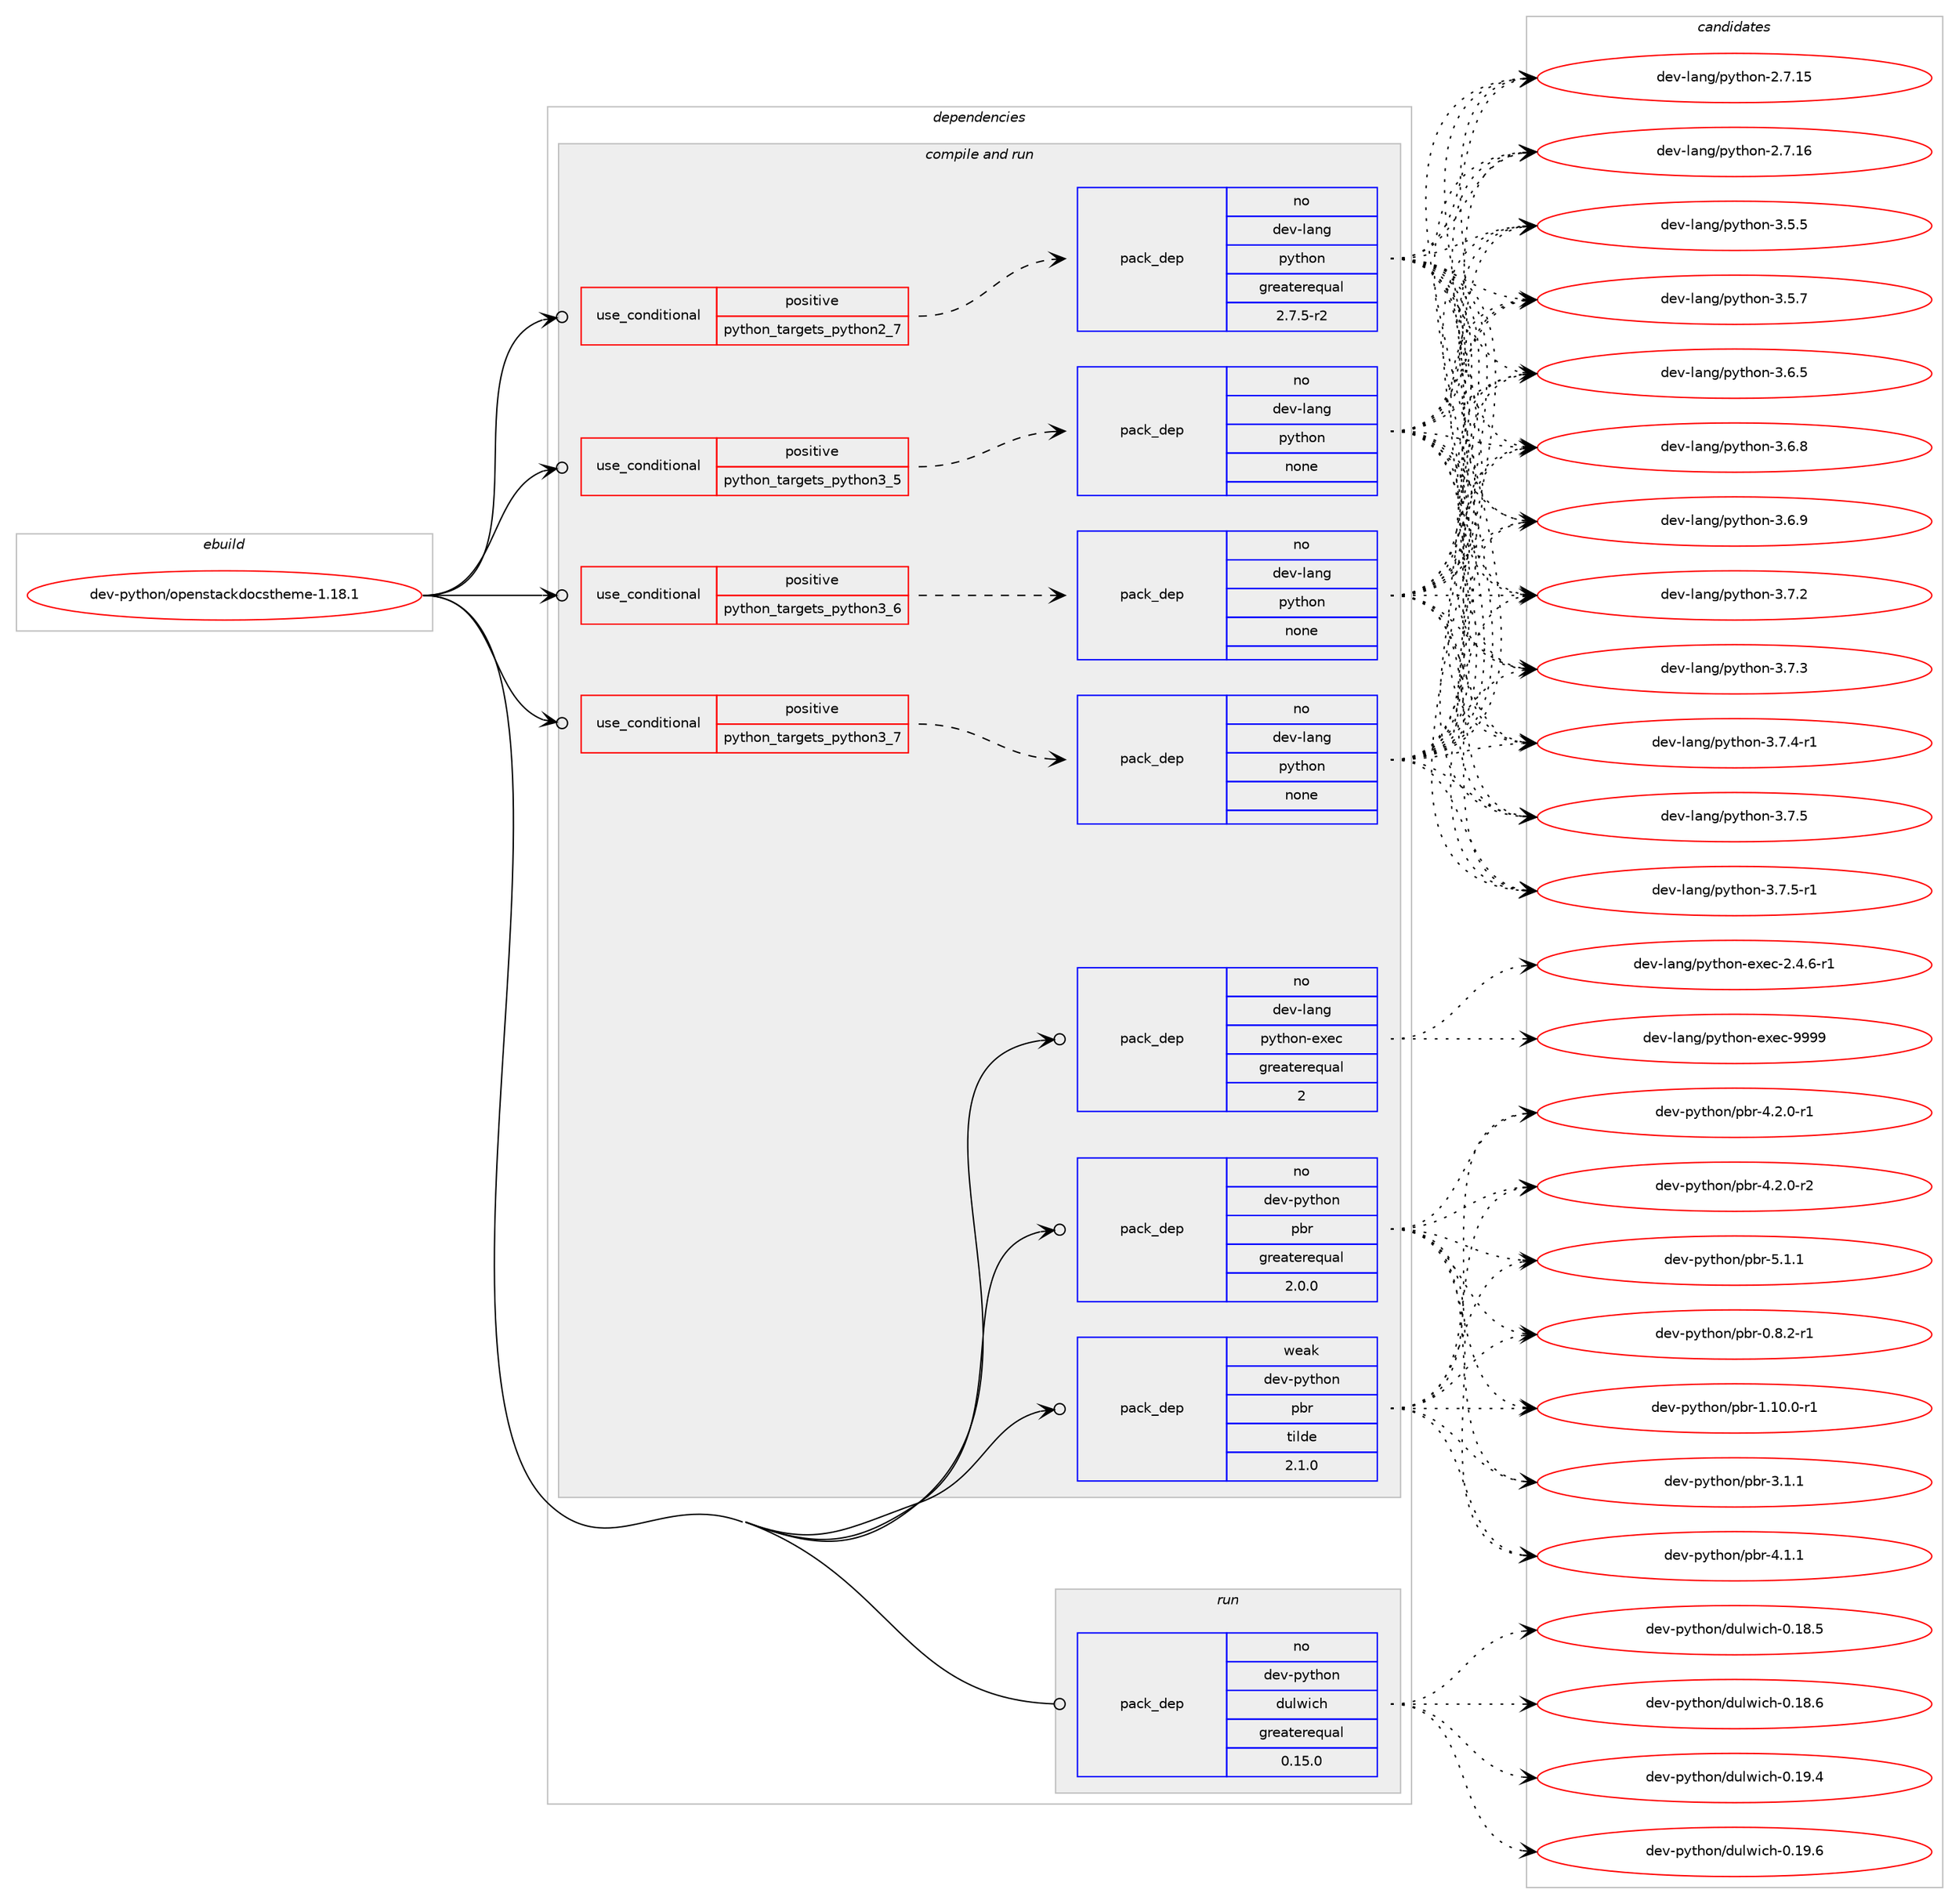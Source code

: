 digraph prolog {

# *************
# Graph options
# *************

newrank=true;
concentrate=true;
compound=true;
graph [rankdir=LR,fontname=Helvetica,fontsize=10,ranksep=1.5];#, ranksep=2.5, nodesep=0.2];
edge  [arrowhead=vee];
node  [fontname=Helvetica,fontsize=10];

# **********
# The ebuild
# **********

subgraph cluster_leftcol {
color=gray;
rank=same;
label=<<i>ebuild</i>>;
id [label="dev-python/openstackdocstheme-1.18.1", color=red, width=4, href="../dev-python/openstackdocstheme-1.18.1.svg"];
}

# ****************
# The dependencies
# ****************

subgraph cluster_midcol {
color=gray;
label=<<i>dependencies</i>>;
subgraph cluster_compile {
fillcolor="#eeeeee";
style=filled;
label=<<i>compile</i>>;
}
subgraph cluster_compileandrun {
fillcolor="#eeeeee";
style=filled;
label=<<i>compile and run</i>>;
subgraph cond143594 {
dependency618027 [label=<<TABLE BORDER="0" CELLBORDER="1" CELLSPACING="0" CELLPADDING="4"><TR><TD ROWSPAN="3" CELLPADDING="10">use_conditional</TD></TR><TR><TD>positive</TD></TR><TR><TD>python_targets_python2_7</TD></TR></TABLE>>, shape=none, color=red];
subgraph pack462625 {
dependency618028 [label=<<TABLE BORDER="0" CELLBORDER="1" CELLSPACING="0" CELLPADDING="4" WIDTH="220"><TR><TD ROWSPAN="6" CELLPADDING="30">pack_dep</TD></TR><TR><TD WIDTH="110">no</TD></TR><TR><TD>dev-lang</TD></TR><TR><TD>python</TD></TR><TR><TD>greaterequal</TD></TR><TR><TD>2.7.5-r2</TD></TR></TABLE>>, shape=none, color=blue];
}
dependency618027:e -> dependency618028:w [weight=20,style="dashed",arrowhead="vee"];
}
id:e -> dependency618027:w [weight=20,style="solid",arrowhead="odotvee"];
subgraph cond143595 {
dependency618029 [label=<<TABLE BORDER="0" CELLBORDER="1" CELLSPACING="0" CELLPADDING="4"><TR><TD ROWSPAN="3" CELLPADDING="10">use_conditional</TD></TR><TR><TD>positive</TD></TR><TR><TD>python_targets_python3_5</TD></TR></TABLE>>, shape=none, color=red];
subgraph pack462626 {
dependency618030 [label=<<TABLE BORDER="0" CELLBORDER="1" CELLSPACING="0" CELLPADDING="4" WIDTH="220"><TR><TD ROWSPAN="6" CELLPADDING="30">pack_dep</TD></TR><TR><TD WIDTH="110">no</TD></TR><TR><TD>dev-lang</TD></TR><TR><TD>python</TD></TR><TR><TD>none</TD></TR><TR><TD></TD></TR></TABLE>>, shape=none, color=blue];
}
dependency618029:e -> dependency618030:w [weight=20,style="dashed",arrowhead="vee"];
}
id:e -> dependency618029:w [weight=20,style="solid",arrowhead="odotvee"];
subgraph cond143596 {
dependency618031 [label=<<TABLE BORDER="0" CELLBORDER="1" CELLSPACING="0" CELLPADDING="4"><TR><TD ROWSPAN="3" CELLPADDING="10">use_conditional</TD></TR><TR><TD>positive</TD></TR><TR><TD>python_targets_python3_6</TD></TR></TABLE>>, shape=none, color=red];
subgraph pack462627 {
dependency618032 [label=<<TABLE BORDER="0" CELLBORDER="1" CELLSPACING="0" CELLPADDING="4" WIDTH="220"><TR><TD ROWSPAN="6" CELLPADDING="30">pack_dep</TD></TR><TR><TD WIDTH="110">no</TD></TR><TR><TD>dev-lang</TD></TR><TR><TD>python</TD></TR><TR><TD>none</TD></TR><TR><TD></TD></TR></TABLE>>, shape=none, color=blue];
}
dependency618031:e -> dependency618032:w [weight=20,style="dashed",arrowhead="vee"];
}
id:e -> dependency618031:w [weight=20,style="solid",arrowhead="odotvee"];
subgraph cond143597 {
dependency618033 [label=<<TABLE BORDER="0" CELLBORDER="1" CELLSPACING="0" CELLPADDING="4"><TR><TD ROWSPAN="3" CELLPADDING="10">use_conditional</TD></TR><TR><TD>positive</TD></TR><TR><TD>python_targets_python3_7</TD></TR></TABLE>>, shape=none, color=red];
subgraph pack462628 {
dependency618034 [label=<<TABLE BORDER="0" CELLBORDER="1" CELLSPACING="0" CELLPADDING="4" WIDTH="220"><TR><TD ROWSPAN="6" CELLPADDING="30">pack_dep</TD></TR><TR><TD WIDTH="110">no</TD></TR><TR><TD>dev-lang</TD></TR><TR><TD>python</TD></TR><TR><TD>none</TD></TR><TR><TD></TD></TR></TABLE>>, shape=none, color=blue];
}
dependency618033:e -> dependency618034:w [weight=20,style="dashed",arrowhead="vee"];
}
id:e -> dependency618033:w [weight=20,style="solid",arrowhead="odotvee"];
subgraph pack462629 {
dependency618035 [label=<<TABLE BORDER="0" CELLBORDER="1" CELLSPACING="0" CELLPADDING="4" WIDTH="220"><TR><TD ROWSPAN="6" CELLPADDING="30">pack_dep</TD></TR><TR><TD WIDTH="110">no</TD></TR><TR><TD>dev-lang</TD></TR><TR><TD>python-exec</TD></TR><TR><TD>greaterequal</TD></TR><TR><TD>2</TD></TR></TABLE>>, shape=none, color=blue];
}
id:e -> dependency618035:w [weight=20,style="solid",arrowhead="odotvee"];
subgraph pack462630 {
dependency618036 [label=<<TABLE BORDER="0" CELLBORDER="1" CELLSPACING="0" CELLPADDING="4" WIDTH="220"><TR><TD ROWSPAN="6" CELLPADDING="30">pack_dep</TD></TR><TR><TD WIDTH="110">no</TD></TR><TR><TD>dev-python</TD></TR><TR><TD>pbr</TD></TR><TR><TD>greaterequal</TD></TR><TR><TD>2.0.0</TD></TR></TABLE>>, shape=none, color=blue];
}
id:e -> dependency618036:w [weight=20,style="solid",arrowhead="odotvee"];
subgraph pack462631 {
dependency618037 [label=<<TABLE BORDER="0" CELLBORDER="1" CELLSPACING="0" CELLPADDING="4" WIDTH="220"><TR><TD ROWSPAN="6" CELLPADDING="30">pack_dep</TD></TR><TR><TD WIDTH="110">weak</TD></TR><TR><TD>dev-python</TD></TR><TR><TD>pbr</TD></TR><TR><TD>tilde</TD></TR><TR><TD>2.1.0</TD></TR></TABLE>>, shape=none, color=blue];
}
id:e -> dependency618037:w [weight=20,style="solid",arrowhead="odotvee"];
}
subgraph cluster_run {
fillcolor="#eeeeee";
style=filled;
label=<<i>run</i>>;
subgraph pack462632 {
dependency618038 [label=<<TABLE BORDER="0" CELLBORDER="1" CELLSPACING="0" CELLPADDING="4" WIDTH="220"><TR><TD ROWSPAN="6" CELLPADDING="30">pack_dep</TD></TR><TR><TD WIDTH="110">no</TD></TR><TR><TD>dev-python</TD></TR><TR><TD>dulwich</TD></TR><TR><TD>greaterequal</TD></TR><TR><TD>0.15.0</TD></TR></TABLE>>, shape=none, color=blue];
}
id:e -> dependency618038:w [weight=20,style="solid",arrowhead="odot"];
}
}

# **************
# The candidates
# **************

subgraph cluster_choices {
rank=same;
color=gray;
label=<<i>candidates</i>>;

subgraph choice462625 {
color=black;
nodesep=1;
choice10010111845108971101034711212111610411111045504655464953 [label="dev-lang/python-2.7.15", color=red, width=4,href="../dev-lang/python-2.7.15.svg"];
choice10010111845108971101034711212111610411111045504655464954 [label="dev-lang/python-2.7.16", color=red, width=4,href="../dev-lang/python-2.7.16.svg"];
choice100101118451089711010347112121116104111110455146534653 [label="dev-lang/python-3.5.5", color=red, width=4,href="../dev-lang/python-3.5.5.svg"];
choice100101118451089711010347112121116104111110455146534655 [label="dev-lang/python-3.5.7", color=red, width=4,href="../dev-lang/python-3.5.7.svg"];
choice100101118451089711010347112121116104111110455146544653 [label="dev-lang/python-3.6.5", color=red, width=4,href="../dev-lang/python-3.6.5.svg"];
choice100101118451089711010347112121116104111110455146544656 [label="dev-lang/python-3.6.8", color=red, width=4,href="../dev-lang/python-3.6.8.svg"];
choice100101118451089711010347112121116104111110455146544657 [label="dev-lang/python-3.6.9", color=red, width=4,href="../dev-lang/python-3.6.9.svg"];
choice100101118451089711010347112121116104111110455146554650 [label="dev-lang/python-3.7.2", color=red, width=4,href="../dev-lang/python-3.7.2.svg"];
choice100101118451089711010347112121116104111110455146554651 [label="dev-lang/python-3.7.3", color=red, width=4,href="../dev-lang/python-3.7.3.svg"];
choice1001011184510897110103471121211161041111104551465546524511449 [label="dev-lang/python-3.7.4-r1", color=red, width=4,href="../dev-lang/python-3.7.4-r1.svg"];
choice100101118451089711010347112121116104111110455146554653 [label="dev-lang/python-3.7.5", color=red, width=4,href="../dev-lang/python-3.7.5.svg"];
choice1001011184510897110103471121211161041111104551465546534511449 [label="dev-lang/python-3.7.5-r1", color=red, width=4,href="../dev-lang/python-3.7.5-r1.svg"];
dependency618028:e -> choice10010111845108971101034711212111610411111045504655464953:w [style=dotted,weight="100"];
dependency618028:e -> choice10010111845108971101034711212111610411111045504655464954:w [style=dotted,weight="100"];
dependency618028:e -> choice100101118451089711010347112121116104111110455146534653:w [style=dotted,weight="100"];
dependency618028:e -> choice100101118451089711010347112121116104111110455146534655:w [style=dotted,weight="100"];
dependency618028:e -> choice100101118451089711010347112121116104111110455146544653:w [style=dotted,weight="100"];
dependency618028:e -> choice100101118451089711010347112121116104111110455146544656:w [style=dotted,weight="100"];
dependency618028:e -> choice100101118451089711010347112121116104111110455146544657:w [style=dotted,weight="100"];
dependency618028:e -> choice100101118451089711010347112121116104111110455146554650:w [style=dotted,weight="100"];
dependency618028:e -> choice100101118451089711010347112121116104111110455146554651:w [style=dotted,weight="100"];
dependency618028:e -> choice1001011184510897110103471121211161041111104551465546524511449:w [style=dotted,weight="100"];
dependency618028:e -> choice100101118451089711010347112121116104111110455146554653:w [style=dotted,weight="100"];
dependency618028:e -> choice1001011184510897110103471121211161041111104551465546534511449:w [style=dotted,weight="100"];
}
subgraph choice462626 {
color=black;
nodesep=1;
choice10010111845108971101034711212111610411111045504655464953 [label="dev-lang/python-2.7.15", color=red, width=4,href="../dev-lang/python-2.7.15.svg"];
choice10010111845108971101034711212111610411111045504655464954 [label="dev-lang/python-2.7.16", color=red, width=4,href="../dev-lang/python-2.7.16.svg"];
choice100101118451089711010347112121116104111110455146534653 [label="dev-lang/python-3.5.5", color=red, width=4,href="../dev-lang/python-3.5.5.svg"];
choice100101118451089711010347112121116104111110455146534655 [label="dev-lang/python-3.5.7", color=red, width=4,href="../dev-lang/python-3.5.7.svg"];
choice100101118451089711010347112121116104111110455146544653 [label="dev-lang/python-3.6.5", color=red, width=4,href="../dev-lang/python-3.6.5.svg"];
choice100101118451089711010347112121116104111110455146544656 [label="dev-lang/python-3.6.8", color=red, width=4,href="../dev-lang/python-3.6.8.svg"];
choice100101118451089711010347112121116104111110455146544657 [label="dev-lang/python-3.6.9", color=red, width=4,href="../dev-lang/python-3.6.9.svg"];
choice100101118451089711010347112121116104111110455146554650 [label="dev-lang/python-3.7.2", color=red, width=4,href="../dev-lang/python-3.7.2.svg"];
choice100101118451089711010347112121116104111110455146554651 [label="dev-lang/python-3.7.3", color=red, width=4,href="../dev-lang/python-3.7.3.svg"];
choice1001011184510897110103471121211161041111104551465546524511449 [label="dev-lang/python-3.7.4-r1", color=red, width=4,href="../dev-lang/python-3.7.4-r1.svg"];
choice100101118451089711010347112121116104111110455146554653 [label="dev-lang/python-3.7.5", color=red, width=4,href="../dev-lang/python-3.7.5.svg"];
choice1001011184510897110103471121211161041111104551465546534511449 [label="dev-lang/python-3.7.5-r1", color=red, width=4,href="../dev-lang/python-3.7.5-r1.svg"];
dependency618030:e -> choice10010111845108971101034711212111610411111045504655464953:w [style=dotted,weight="100"];
dependency618030:e -> choice10010111845108971101034711212111610411111045504655464954:w [style=dotted,weight="100"];
dependency618030:e -> choice100101118451089711010347112121116104111110455146534653:w [style=dotted,weight="100"];
dependency618030:e -> choice100101118451089711010347112121116104111110455146534655:w [style=dotted,weight="100"];
dependency618030:e -> choice100101118451089711010347112121116104111110455146544653:w [style=dotted,weight="100"];
dependency618030:e -> choice100101118451089711010347112121116104111110455146544656:w [style=dotted,weight="100"];
dependency618030:e -> choice100101118451089711010347112121116104111110455146544657:w [style=dotted,weight="100"];
dependency618030:e -> choice100101118451089711010347112121116104111110455146554650:w [style=dotted,weight="100"];
dependency618030:e -> choice100101118451089711010347112121116104111110455146554651:w [style=dotted,weight="100"];
dependency618030:e -> choice1001011184510897110103471121211161041111104551465546524511449:w [style=dotted,weight="100"];
dependency618030:e -> choice100101118451089711010347112121116104111110455146554653:w [style=dotted,weight="100"];
dependency618030:e -> choice1001011184510897110103471121211161041111104551465546534511449:w [style=dotted,weight="100"];
}
subgraph choice462627 {
color=black;
nodesep=1;
choice10010111845108971101034711212111610411111045504655464953 [label="dev-lang/python-2.7.15", color=red, width=4,href="../dev-lang/python-2.7.15.svg"];
choice10010111845108971101034711212111610411111045504655464954 [label="dev-lang/python-2.7.16", color=red, width=4,href="../dev-lang/python-2.7.16.svg"];
choice100101118451089711010347112121116104111110455146534653 [label="dev-lang/python-3.5.5", color=red, width=4,href="../dev-lang/python-3.5.5.svg"];
choice100101118451089711010347112121116104111110455146534655 [label="dev-lang/python-3.5.7", color=red, width=4,href="../dev-lang/python-3.5.7.svg"];
choice100101118451089711010347112121116104111110455146544653 [label="dev-lang/python-3.6.5", color=red, width=4,href="../dev-lang/python-3.6.5.svg"];
choice100101118451089711010347112121116104111110455146544656 [label="dev-lang/python-3.6.8", color=red, width=4,href="../dev-lang/python-3.6.8.svg"];
choice100101118451089711010347112121116104111110455146544657 [label="dev-lang/python-3.6.9", color=red, width=4,href="../dev-lang/python-3.6.9.svg"];
choice100101118451089711010347112121116104111110455146554650 [label="dev-lang/python-3.7.2", color=red, width=4,href="../dev-lang/python-3.7.2.svg"];
choice100101118451089711010347112121116104111110455146554651 [label="dev-lang/python-3.7.3", color=red, width=4,href="../dev-lang/python-3.7.3.svg"];
choice1001011184510897110103471121211161041111104551465546524511449 [label="dev-lang/python-3.7.4-r1", color=red, width=4,href="../dev-lang/python-3.7.4-r1.svg"];
choice100101118451089711010347112121116104111110455146554653 [label="dev-lang/python-3.7.5", color=red, width=4,href="../dev-lang/python-3.7.5.svg"];
choice1001011184510897110103471121211161041111104551465546534511449 [label="dev-lang/python-3.7.5-r1", color=red, width=4,href="../dev-lang/python-3.7.5-r1.svg"];
dependency618032:e -> choice10010111845108971101034711212111610411111045504655464953:w [style=dotted,weight="100"];
dependency618032:e -> choice10010111845108971101034711212111610411111045504655464954:w [style=dotted,weight="100"];
dependency618032:e -> choice100101118451089711010347112121116104111110455146534653:w [style=dotted,weight="100"];
dependency618032:e -> choice100101118451089711010347112121116104111110455146534655:w [style=dotted,weight="100"];
dependency618032:e -> choice100101118451089711010347112121116104111110455146544653:w [style=dotted,weight="100"];
dependency618032:e -> choice100101118451089711010347112121116104111110455146544656:w [style=dotted,weight="100"];
dependency618032:e -> choice100101118451089711010347112121116104111110455146544657:w [style=dotted,weight="100"];
dependency618032:e -> choice100101118451089711010347112121116104111110455146554650:w [style=dotted,weight="100"];
dependency618032:e -> choice100101118451089711010347112121116104111110455146554651:w [style=dotted,weight="100"];
dependency618032:e -> choice1001011184510897110103471121211161041111104551465546524511449:w [style=dotted,weight="100"];
dependency618032:e -> choice100101118451089711010347112121116104111110455146554653:w [style=dotted,weight="100"];
dependency618032:e -> choice1001011184510897110103471121211161041111104551465546534511449:w [style=dotted,weight="100"];
}
subgraph choice462628 {
color=black;
nodesep=1;
choice10010111845108971101034711212111610411111045504655464953 [label="dev-lang/python-2.7.15", color=red, width=4,href="../dev-lang/python-2.7.15.svg"];
choice10010111845108971101034711212111610411111045504655464954 [label="dev-lang/python-2.7.16", color=red, width=4,href="../dev-lang/python-2.7.16.svg"];
choice100101118451089711010347112121116104111110455146534653 [label="dev-lang/python-3.5.5", color=red, width=4,href="../dev-lang/python-3.5.5.svg"];
choice100101118451089711010347112121116104111110455146534655 [label="dev-lang/python-3.5.7", color=red, width=4,href="../dev-lang/python-3.5.7.svg"];
choice100101118451089711010347112121116104111110455146544653 [label="dev-lang/python-3.6.5", color=red, width=4,href="../dev-lang/python-3.6.5.svg"];
choice100101118451089711010347112121116104111110455146544656 [label="dev-lang/python-3.6.8", color=red, width=4,href="../dev-lang/python-3.6.8.svg"];
choice100101118451089711010347112121116104111110455146544657 [label="dev-lang/python-3.6.9", color=red, width=4,href="../dev-lang/python-3.6.9.svg"];
choice100101118451089711010347112121116104111110455146554650 [label="dev-lang/python-3.7.2", color=red, width=4,href="../dev-lang/python-3.7.2.svg"];
choice100101118451089711010347112121116104111110455146554651 [label="dev-lang/python-3.7.3", color=red, width=4,href="../dev-lang/python-3.7.3.svg"];
choice1001011184510897110103471121211161041111104551465546524511449 [label="dev-lang/python-3.7.4-r1", color=red, width=4,href="../dev-lang/python-3.7.4-r1.svg"];
choice100101118451089711010347112121116104111110455146554653 [label="dev-lang/python-3.7.5", color=red, width=4,href="../dev-lang/python-3.7.5.svg"];
choice1001011184510897110103471121211161041111104551465546534511449 [label="dev-lang/python-3.7.5-r1", color=red, width=4,href="../dev-lang/python-3.7.5-r1.svg"];
dependency618034:e -> choice10010111845108971101034711212111610411111045504655464953:w [style=dotted,weight="100"];
dependency618034:e -> choice10010111845108971101034711212111610411111045504655464954:w [style=dotted,weight="100"];
dependency618034:e -> choice100101118451089711010347112121116104111110455146534653:w [style=dotted,weight="100"];
dependency618034:e -> choice100101118451089711010347112121116104111110455146534655:w [style=dotted,weight="100"];
dependency618034:e -> choice100101118451089711010347112121116104111110455146544653:w [style=dotted,weight="100"];
dependency618034:e -> choice100101118451089711010347112121116104111110455146544656:w [style=dotted,weight="100"];
dependency618034:e -> choice100101118451089711010347112121116104111110455146544657:w [style=dotted,weight="100"];
dependency618034:e -> choice100101118451089711010347112121116104111110455146554650:w [style=dotted,weight="100"];
dependency618034:e -> choice100101118451089711010347112121116104111110455146554651:w [style=dotted,weight="100"];
dependency618034:e -> choice1001011184510897110103471121211161041111104551465546524511449:w [style=dotted,weight="100"];
dependency618034:e -> choice100101118451089711010347112121116104111110455146554653:w [style=dotted,weight="100"];
dependency618034:e -> choice1001011184510897110103471121211161041111104551465546534511449:w [style=dotted,weight="100"];
}
subgraph choice462629 {
color=black;
nodesep=1;
choice10010111845108971101034711212111610411111045101120101994550465246544511449 [label="dev-lang/python-exec-2.4.6-r1", color=red, width=4,href="../dev-lang/python-exec-2.4.6-r1.svg"];
choice10010111845108971101034711212111610411111045101120101994557575757 [label="dev-lang/python-exec-9999", color=red, width=4,href="../dev-lang/python-exec-9999.svg"];
dependency618035:e -> choice10010111845108971101034711212111610411111045101120101994550465246544511449:w [style=dotted,weight="100"];
dependency618035:e -> choice10010111845108971101034711212111610411111045101120101994557575757:w [style=dotted,weight="100"];
}
subgraph choice462630 {
color=black;
nodesep=1;
choice1001011184511212111610411111047112981144548465646504511449 [label="dev-python/pbr-0.8.2-r1", color=red, width=4,href="../dev-python/pbr-0.8.2-r1.svg"];
choice100101118451121211161041111104711298114454946494846484511449 [label="dev-python/pbr-1.10.0-r1", color=red, width=4,href="../dev-python/pbr-1.10.0-r1.svg"];
choice100101118451121211161041111104711298114455146494649 [label="dev-python/pbr-3.1.1", color=red, width=4,href="../dev-python/pbr-3.1.1.svg"];
choice100101118451121211161041111104711298114455246494649 [label="dev-python/pbr-4.1.1", color=red, width=4,href="../dev-python/pbr-4.1.1.svg"];
choice1001011184511212111610411111047112981144552465046484511449 [label="dev-python/pbr-4.2.0-r1", color=red, width=4,href="../dev-python/pbr-4.2.0-r1.svg"];
choice1001011184511212111610411111047112981144552465046484511450 [label="dev-python/pbr-4.2.0-r2", color=red, width=4,href="../dev-python/pbr-4.2.0-r2.svg"];
choice100101118451121211161041111104711298114455346494649 [label="dev-python/pbr-5.1.1", color=red, width=4,href="../dev-python/pbr-5.1.1.svg"];
dependency618036:e -> choice1001011184511212111610411111047112981144548465646504511449:w [style=dotted,weight="100"];
dependency618036:e -> choice100101118451121211161041111104711298114454946494846484511449:w [style=dotted,weight="100"];
dependency618036:e -> choice100101118451121211161041111104711298114455146494649:w [style=dotted,weight="100"];
dependency618036:e -> choice100101118451121211161041111104711298114455246494649:w [style=dotted,weight="100"];
dependency618036:e -> choice1001011184511212111610411111047112981144552465046484511449:w [style=dotted,weight="100"];
dependency618036:e -> choice1001011184511212111610411111047112981144552465046484511450:w [style=dotted,weight="100"];
dependency618036:e -> choice100101118451121211161041111104711298114455346494649:w [style=dotted,weight="100"];
}
subgraph choice462631 {
color=black;
nodesep=1;
choice1001011184511212111610411111047112981144548465646504511449 [label="dev-python/pbr-0.8.2-r1", color=red, width=4,href="../dev-python/pbr-0.8.2-r1.svg"];
choice100101118451121211161041111104711298114454946494846484511449 [label="dev-python/pbr-1.10.0-r1", color=red, width=4,href="../dev-python/pbr-1.10.0-r1.svg"];
choice100101118451121211161041111104711298114455146494649 [label="dev-python/pbr-3.1.1", color=red, width=4,href="../dev-python/pbr-3.1.1.svg"];
choice100101118451121211161041111104711298114455246494649 [label="dev-python/pbr-4.1.1", color=red, width=4,href="../dev-python/pbr-4.1.1.svg"];
choice1001011184511212111610411111047112981144552465046484511449 [label="dev-python/pbr-4.2.0-r1", color=red, width=4,href="../dev-python/pbr-4.2.0-r1.svg"];
choice1001011184511212111610411111047112981144552465046484511450 [label="dev-python/pbr-4.2.0-r2", color=red, width=4,href="../dev-python/pbr-4.2.0-r2.svg"];
choice100101118451121211161041111104711298114455346494649 [label="dev-python/pbr-5.1.1", color=red, width=4,href="../dev-python/pbr-5.1.1.svg"];
dependency618037:e -> choice1001011184511212111610411111047112981144548465646504511449:w [style=dotted,weight="100"];
dependency618037:e -> choice100101118451121211161041111104711298114454946494846484511449:w [style=dotted,weight="100"];
dependency618037:e -> choice100101118451121211161041111104711298114455146494649:w [style=dotted,weight="100"];
dependency618037:e -> choice100101118451121211161041111104711298114455246494649:w [style=dotted,weight="100"];
dependency618037:e -> choice1001011184511212111610411111047112981144552465046484511449:w [style=dotted,weight="100"];
dependency618037:e -> choice1001011184511212111610411111047112981144552465046484511450:w [style=dotted,weight="100"];
dependency618037:e -> choice100101118451121211161041111104711298114455346494649:w [style=dotted,weight="100"];
}
subgraph choice462632 {
color=black;
nodesep=1;
choice10010111845112121116104111110471001171081191059910445484649564653 [label="dev-python/dulwich-0.18.5", color=red, width=4,href="../dev-python/dulwich-0.18.5.svg"];
choice10010111845112121116104111110471001171081191059910445484649564654 [label="dev-python/dulwich-0.18.6", color=red, width=4,href="../dev-python/dulwich-0.18.6.svg"];
choice10010111845112121116104111110471001171081191059910445484649574652 [label="dev-python/dulwich-0.19.4", color=red, width=4,href="../dev-python/dulwich-0.19.4.svg"];
choice10010111845112121116104111110471001171081191059910445484649574654 [label="dev-python/dulwich-0.19.6", color=red, width=4,href="../dev-python/dulwich-0.19.6.svg"];
dependency618038:e -> choice10010111845112121116104111110471001171081191059910445484649564653:w [style=dotted,weight="100"];
dependency618038:e -> choice10010111845112121116104111110471001171081191059910445484649564654:w [style=dotted,weight="100"];
dependency618038:e -> choice10010111845112121116104111110471001171081191059910445484649574652:w [style=dotted,weight="100"];
dependency618038:e -> choice10010111845112121116104111110471001171081191059910445484649574654:w [style=dotted,weight="100"];
}
}

}
